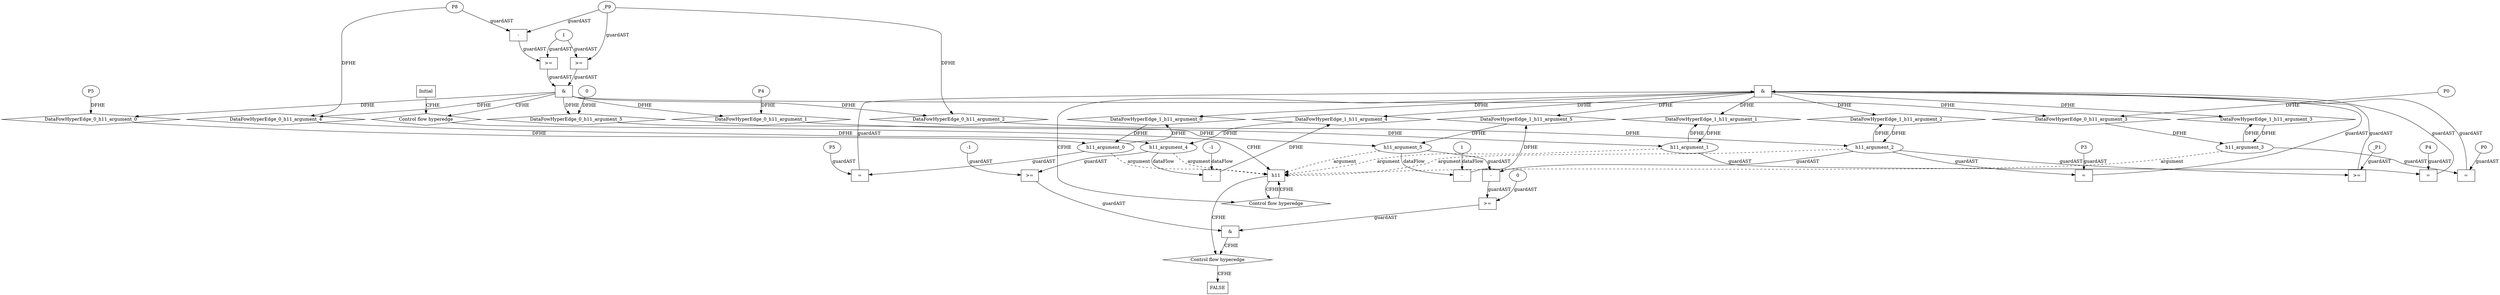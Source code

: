 digraph dag {
"h11" [label="h11" nodeName="h11" class=CONTROL  shape="rect"];
FALSE [label="FALSE" nodeName=FALSE class=CONTROL  shape="rect"];
Initial [label="Initial" nodeName=Initial class=CONTROL  shape="rect"];
ControlFowHyperEdge_0 [label="Control flow hyperedge" nodeName=ControlFowHyperEdge_0 class=controlFlowHyperEdge shape="diamond"];
"Initial" -> ControlFowHyperEdge_0 [label="CFHE"]
ControlFowHyperEdge_0 -> "h11" [label="CFHE"]
ControlFowHyperEdge_1 [label="Control flow hyperedge" nodeName=ControlFowHyperEdge_1 class=controlFlowHyperEdge shape="diamond"];
"h11" -> ControlFowHyperEdge_1 [label="CFHE"]
ControlFowHyperEdge_1 -> "h11" [label="CFHE"]
ControlFowHyperEdge_2 [label="Control flow hyperedge" nodeName=ControlFowHyperEdge_2 class=controlFlowHyperEdge shape="diamond"];
"h11" -> ControlFowHyperEdge_2 [label="CFHE"]
ControlFowHyperEdge_2 -> "FALSE" [label="CFHE"]
"h11_argument_0" [label="h11_argument_0" nodeName=argument0 class=argument  head="h11" shape="oval"];
"h11_argument_0" -> "h11"[label="argument" style="dashed"]
"h11_argument_1" [label="h11_argument_1" nodeName=argument1 class=argument  head="h11" shape="oval"];
"h11_argument_1" -> "h11"[label="argument" style="dashed"]
"h11_argument_2" [label="h11_argument_2" nodeName=argument2 class=argument  head="h11" shape="oval"];
"h11_argument_2" -> "h11"[label="argument" style="dashed"]
"h11_argument_3" [label="h11_argument_3" nodeName=argument3 class=argument  head="h11" shape="oval"];
"h11_argument_3" -> "h11"[label="argument" style="dashed"]
"h11_argument_4" [label="h11_argument_4" nodeName=argument4 class=argument  head="h11" shape="oval"];
"h11_argument_4" -> "h11"[label="argument" style="dashed"]
"h11_argument_5" [label="h11_argument_5" nodeName=argument5 class=argument  head="h11" shape="oval"];
"h11_argument_5" -> "h11"[label="argument" style="dashed"]

"xxxh11___Initial_0xxx_and" [label="&" nodeName="xxxh11___Initial_0xxx_and" class=Operator shape="rect"];
"xxxh11___Initial_0xxxguard_0_node_0" [label=">=" nodeName="xxxh11___Initial_0xxxguard_0_node_0" class=Operator  shape="rect"];
"xxxh11___Initial_0xxxguard_0_node_1" [label="-" nodeName="xxxh11___Initial_0xxxguard_0_node_1" class= Operator shape="rect"];
"xxxh11___Initial_0xxxguard_0_node_4" [label="1" nodeName="xxxh11___Initial_0xxxguard_0_node_4" class=IdealInt ];
"xxxh11___Initial_0xxxguard_0_node_1" -> "xxxh11___Initial_0xxxguard_0_node_0"[label="guardAST"]
"xxxh11___Initial_0xxxguard_0_node_4" -> "xxxh11___Initial_0xxxguard_0_node_0"[label="guardAST"]
"xxxh11___Initial_0xxxdataFlow5_node_0" -> "xxxh11___Initial_0xxxguard_0_node_1"[label="guardAST"]
"xxxh11___Initial_0xxxdataFlow_0_node_0" -> "xxxh11___Initial_0xxxguard_0_node_1"[label="guardAST"]

"xxxh11___Initial_0xxxguard_0_node_0" -> "xxxh11___Initial_0xxx_and" [label="guardAST"];
"xxxh11___Initial_0xxxguard1_node_0" [label=">=" nodeName="xxxh11___Initial_0xxxguard1_node_0" class=Operator  shape="rect"];
"xxxh11___Initial_0xxxdataFlow_0_node_0" -> "xxxh11___Initial_0xxxguard1_node_0"[label="guardAST"]
"xxxh11___Initial_0xxxguard_0_node_4" -> "xxxh11___Initial_0xxxguard1_node_0"[label="guardAST"]

"xxxh11___Initial_0xxxguard1_node_0" -> "xxxh11___Initial_0xxx_and" [label="guardAST"];
"xxxh11___Initial_0xxx_and" -> "ControlFowHyperEdge_0" [label="CFHE"];
"xxxh11___Initial_0xxxdataFlow_0_node_0" [label="_P9" nodeName="xxxh11___Initial_0xxxdataFlow_0_node_0" class=symbolicConstant ];

"xxxh11___Initial_0xxxdataFlow1_node_0" [label="0" nodeName="xxxh11___Initial_0xxxdataFlow1_node_0" class=IdealInt ];

"xxxh11___Initial_0xxxdataFlow2_node_0" [label="P0" nodeName="xxxh11___Initial_0xxxdataFlow2_node_0" class=symbolicConstant ];

"xxxh11___Initial_0xxxdataFlow3_node_0" [label="P5" nodeName="xxxh11___Initial_0xxxdataFlow3_node_0" class=symbolicConstant ];

"xxxh11___Initial_0xxxdataFlow4_node_0" [label="P4" nodeName="xxxh11___Initial_0xxxdataFlow4_node_0" class=symbolicConstant ];

"xxxh11___Initial_0xxxdataFlow5_node_0" [label="P8" nodeName="xxxh11___Initial_0xxxdataFlow5_node_0" class=symbolicConstant ];

"xxxh11___h11_1xxx_and" [label="&" nodeName="xxxh11___h11_1xxx_and" class=Operator shape="rect"];
"xxxh11___h11_1xxxguard1_node_0" [label="=" nodeName="xxxh11___h11_1xxxguard1_node_0" class=Operator  shape="rect"];
"xxxh11___h11_1xxxguard1_node_1" [label="P3" nodeName="xxxh11___h11_1xxxguard1_node_1" class=symbolicConstant ];
"xxxh11___h11_1xxxguard1_node_1" -> "xxxh11___h11_1xxxguard1_node_0"[label="guardAST"]
"h11_argument_2" -> "xxxh11___h11_1xxxguard1_node_0"[label="guardAST"]

"xxxh11___h11_1xxxguard1_node_0" -> "xxxh11___h11_1xxx_and" [label="guardAST"];
"xxxh11___h11_1xxxguard2_node_0" [label=">=" nodeName="xxxh11___h11_1xxxguard2_node_0" class=Operator  shape="rect"];
"xxxh11___h11_1xxxguard2_node_2" [label="_P1" nodeName="xxxh11___h11_1xxxguard2_node_2" class=symbolicConstant ];
"h11_argument_2" -> "xxxh11___h11_1xxxguard2_node_0"[label="guardAST"]
"xxxh11___h11_1xxxguard2_node_2" -> "xxxh11___h11_1xxxguard2_node_0"[label="guardAST"]

"xxxh11___h11_1xxxguard2_node_0" -> "xxxh11___h11_1xxx_and" [label="guardAST"];
"xxxh11___h11_1xxxguard3_node_0" [label="=" nodeName="xxxh11___h11_1xxxguard3_node_0" class=Operator  shape="rect"];
"xxxh11___h11_1xxxguard3_node_1" [label="P5" nodeName="xxxh11___h11_1xxxguard3_node_1" class=symbolicConstant ];
"xxxh11___h11_1xxxguard3_node_1" -> "xxxh11___h11_1xxxguard3_node_0"[label="guardAST"]
"h11_argument_0" -> "xxxh11___h11_1xxxguard3_node_0"[label="guardAST"]

"xxxh11___h11_1xxxguard3_node_0" -> "xxxh11___h11_1xxx_and" [label="guardAST"];
"xxxh11___h11_1xxxguard4_node_0" [label="=" nodeName="xxxh11___h11_1xxxguard4_node_0" class=Operator  shape="rect"];
"xxxh11___h11_1xxxguard4_node_1" [label="P4" nodeName="xxxh11___h11_1xxxguard4_node_1" class=symbolicConstant ];
"xxxh11___h11_1xxxguard4_node_1" -> "xxxh11___h11_1xxxguard4_node_0"[label="guardAST"]
"h11_argument_1" -> "xxxh11___h11_1xxxguard4_node_0"[label="guardAST"]

"xxxh11___h11_1xxxguard4_node_0" -> "xxxh11___h11_1xxx_and" [label="guardAST"];
"xxxh11___h11_1xxxguard_0_node_0" [label="=" nodeName="xxxh11___h11_1xxxguard_0_node_0" class=Operator  shape="rect"];
"xxxh11___h11_1xxxguard_0_node_1" [label="P0" nodeName="xxxh11___h11_1xxxguard_0_node_1" class=symbolicConstant ];
"xxxh11___h11_1xxxguard_0_node_1" -> "xxxh11___h11_1xxxguard_0_node_0"[label="guardAST"]
"h11_argument_3" -> "xxxh11___h11_1xxxguard_0_node_0"[label="guardAST"]

"xxxh11___h11_1xxxguard_0_node_0" -> "xxxh11___h11_1xxx_and" [label="guardAST"];
"xxxh11___h11_1xxx_and" -> "ControlFowHyperEdge_1" [label="CFHE"];
"xxxh11___h11_1xxxdataFlow_0_node_0" [label="-" nodeName="xxxh11___h11_1xxxdataFlow_0_node_0" class= Operator shape="rect"];
"xxxh11___h11_1xxxdataFlow_0_node_2" [label="1" nodeName="xxxh11___h11_1xxxdataFlow_0_node_2" class=IdealInt ];
"h11_argument_5" -> "xxxh11___h11_1xxxdataFlow_0_node_0"[label="dataFlow"]
"xxxh11___h11_1xxxdataFlow_0_node_2" -> "xxxh11___h11_1xxxdataFlow_0_node_0"[label="dataFlow"]

"xxxh11___h11_1xxxdataFlow1_node_0" [label="-" nodeName="xxxh11___h11_1xxxdataFlow1_node_0" class= Operator shape="rect"];
"xxxh11___h11_1xxxdataFlow1_node_2" [label="-1" nodeName="xxxh11___h11_1xxxdataFlow1_node_2" class=IdealInt ];
"h11_argument_4" -> "xxxh11___h11_1xxxdataFlow1_node_0"[label="dataFlow"]
"xxxh11___h11_1xxxdataFlow1_node_2" -> "xxxh11___h11_1xxxdataFlow1_node_0"[label="dataFlow"]

"xxxFALSE___h11_2xxx_and" [label="&" nodeName="xxxFALSE___h11_2xxx_and" class=Operator shape="rect"];
"xxxFALSE___h11_2xxxguard_0_node_0" [label=">=" nodeName="xxxFALSE___h11_2xxxguard_0_node_0" class=Operator  shape="rect"];
"xxxFALSE___h11_2xxxguard_0_node_1" [label="-1" nodeName="xxxFALSE___h11_2xxxguard_0_node_1" class=IdealInt ];
"xxxFALSE___h11_2xxxguard_0_node_1" -> "xxxFALSE___h11_2xxxguard_0_node_0"[label="guardAST"]
"h11_argument_4" -> "xxxFALSE___h11_2xxxguard_0_node_0"[label="guardAST"]

"xxxFALSE___h11_2xxxguard_0_node_0" -> "xxxFALSE___h11_2xxx_and" [label="guardAST"];
"xxxFALSE___h11_2xxxguard1_node_0" [label=">=" nodeName="xxxFALSE___h11_2xxxguard1_node_0" class=Operator  shape="rect"];
"xxxFALSE___h11_2xxxguard1_node_1" [label="0" nodeName="xxxFALSE___h11_2xxxguard1_node_1" class=IdealInt ];
"xxxFALSE___h11_2xxxguard1_node_2" [label="-" nodeName="xxxFALSE___h11_2xxxguard1_node_2" class= Operator shape="rect"];
"xxxFALSE___h11_2xxxguard1_node_1" -> "xxxFALSE___h11_2xxxguard1_node_0"[label="guardAST"]
"xxxFALSE___h11_2xxxguard1_node_2" -> "xxxFALSE___h11_2xxxguard1_node_0"[label="guardAST"]
"h11_argument_2" -> "xxxFALSE___h11_2xxxguard1_node_2"[label="guardAST"]
"h11_argument_5" -> "xxxFALSE___h11_2xxxguard1_node_2"[label="guardAST"]

"xxxFALSE___h11_2xxxguard1_node_0" -> "xxxFALSE___h11_2xxx_and" [label="guardAST"];
"xxxFALSE___h11_2xxx_and" -> "ControlFowHyperEdge_2" [label="CFHE"];
"h11_argument_0" -> "DataFowHyperEdge_1_h11_argument_0"[label="DFHE"]
"DataFowHyperEdge_1_h11_argument_0" [label="DataFowHyperEdge_1_h11_argument_0" nodeName="DataFowHyperEdge_1_h11_argument_0" class=DataFlowHyperedge shape="diamond"];
"DataFowHyperEdge_1_h11_argument_0" -> "h11_argument_0"[label="DFHE"]
"xxxh11___h11_1xxx_and" -> "DataFowHyperEdge_1_h11_argument_0"[label="DFHE"]
"h11_argument_1" -> "DataFowHyperEdge_1_h11_argument_1"[label="DFHE"]
"DataFowHyperEdge_1_h11_argument_1" [label="DataFowHyperEdge_1_h11_argument_1" nodeName="DataFowHyperEdge_1_h11_argument_1" class=DataFlowHyperedge shape="diamond"];
"DataFowHyperEdge_1_h11_argument_1" -> "h11_argument_1"[label="DFHE"]
"xxxh11___h11_1xxx_and" -> "DataFowHyperEdge_1_h11_argument_1"[label="DFHE"]
"h11_argument_2" -> "DataFowHyperEdge_1_h11_argument_2"[label="DFHE"]
"DataFowHyperEdge_1_h11_argument_2" [label="DataFowHyperEdge_1_h11_argument_2" nodeName="DataFowHyperEdge_1_h11_argument_2" class=DataFlowHyperedge shape="diamond"];
"DataFowHyperEdge_1_h11_argument_2" -> "h11_argument_2"[label="DFHE"]
"xxxh11___h11_1xxx_and" -> "DataFowHyperEdge_1_h11_argument_2"[label="DFHE"]
"h11_argument_3" -> "DataFowHyperEdge_1_h11_argument_3"[label="DFHE"]
"DataFowHyperEdge_1_h11_argument_3" [label="DataFowHyperEdge_1_h11_argument_3" nodeName="DataFowHyperEdge_1_h11_argument_3" class=DataFlowHyperedge shape="diamond"];
"DataFowHyperEdge_1_h11_argument_3" -> "h11_argument_3"[label="DFHE"]
"xxxh11___h11_1xxx_and" -> "DataFowHyperEdge_1_h11_argument_3"[label="DFHE"]
"DataFowHyperEdge_0_h11_argument_0" [label="DataFowHyperEdge_0_h11_argument_0" nodeName="DataFowHyperEdge_0_h11_argument_0" class=DataFlowHyperedge shape="diamond"];
"DataFowHyperEdge_0_h11_argument_0" -> "h11_argument_0"[label="DFHE"]
"xxxh11___Initial_0xxx_and" -> "DataFowHyperEdge_0_h11_argument_0"[label="DFHE"]
"xxxh11___Initial_0xxxdataFlow3_node_0" -> "DataFowHyperEdge_0_h11_argument_0" [label="DFHE"];
"DataFowHyperEdge_0_h11_argument_1" [label="DataFowHyperEdge_0_h11_argument_1" nodeName="DataFowHyperEdge_0_h11_argument_1" class=DataFlowHyperedge shape="diamond"];
"DataFowHyperEdge_0_h11_argument_1" -> "h11_argument_1"[label="DFHE"]
"xxxh11___Initial_0xxx_and" -> "DataFowHyperEdge_0_h11_argument_1"[label="DFHE"]
"xxxh11___Initial_0xxxdataFlow4_node_0" -> "DataFowHyperEdge_0_h11_argument_1" [label="DFHE"];
"DataFowHyperEdge_0_h11_argument_2" [label="DataFowHyperEdge_0_h11_argument_2" nodeName="DataFowHyperEdge_0_h11_argument_2" class=DataFlowHyperedge shape="diamond"];
"DataFowHyperEdge_0_h11_argument_2" -> "h11_argument_2"[label="DFHE"]
"xxxh11___Initial_0xxx_and" -> "DataFowHyperEdge_0_h11_argument_2"[label="DFHE"]
"xxxh11___Initial_0xxxdataFlow_0_node_0" -> "DataFowHyperEdge_0_h11_argument_2" [label="DFHE"];
"DataFowHyperEdge_0_h11_argument_3" [label="DataFowHyperEdge_0_h11_argument_3" nodeName="DataFowHyperEdge_0_h11_argument_3" class=DataFlowHyperedge shape="diamond"];
"DataFowHyperEdge_0_h11_argument_3" -> "h11_argument_3"[label="DFHE"]
"xxxh11___Initial_0xxx_and" -> "DataFowHyperEdge_0_h11_argument_3"[label="DFHE"]
"xxxh11___Initial_0xxxdataFlow2_node_0" -> "DataFowHyperEdge_0_h11_argument_3" [label="DFHE"];
"DataFowHyperEdge_0_h11_argument_4" [label="DataFowHyperEdge_0_h11_argument_4" nodeName="DataFowHyperEdge_0_h11_argument_4" class=DataFlowHyperedge shape="diamond"];
"DataFowHyperEdge_0_h11_argument_4" -> "h11_argument_4"[label="DFHE"]
"xxxh11___Initial_0xxx_and" -> "DataFowHyperEdge_0_h11_argument_4"[label="DFHE"]
"xxxh11___Initial_0xxxdataFlow5_node_0" -> "DataFowHyperEdge_0_h11_argument_4" [label="DFHE"];
"DataFowHyperEdge_0_h11_argument_5" [label="DataFowHyperEdge_0_h11_argument_5" nodeName="DataFowHyperEdge_0_h11_argument_5" class=DataFlowHyperedge shape="diamond"];
"DataFowHyperEdge_0_h11_argument_5" -> "h11_argument_5"[label="DFHE"]
"xxxh11___Initial_0xxx_and" -> "DataFowHyperEdge_0_h11_argument_5"[label="DFHE"]
"xxxh11___Initial_0xxxdataFlow1_node_0" -> "DataFowHyperEdge_0_h11_argument_5" [label="DFHE"];
"DataFowHyperEdge_1_h11_argument_4" [label="DataFowHyperEdge_1_h11_argument_4" nodeName="DataFowHyperEdge_1_h11_argument_4" class=DataFlowHyperedge shape="diamond"];
"DataFowHyperEdge_1_h11_argument_4" -> "h11_argument_4"[label="DFHE"]
"xxxh11___h11_1xxx_and" -> "DataFowHyperEdge_1_h11_argument_4"[label="DFHE"]
"xxxh11___h11_1xxxdataFlow1_node_0" -> "DataFowHyperEdge_1_h11_argument_4" [label="DFHE"];
"DataFowHyperEdge_1_h11_argument_5" [label="DataFowHyperEdge_1_h11_argument_5" nodeName="DataFowHyperEdge_1_h11_argument_5" class=DataFlowHyperedge shape="diamond"];
"DataFowHyperEdge_1_h11_argument_5" -> "h11_argument_5"[label="DFHE"]
"xxxh11___h11_1xxx_and" -> "DataFowHyperEdge_1_h11_argument_5"[label="DFHE"]
"xxxh11___h11_1xxxdataFlow_0_node_0" -> "DataFowHyperEdge_1_h11_argument_5" [label="DFHE"];




}
